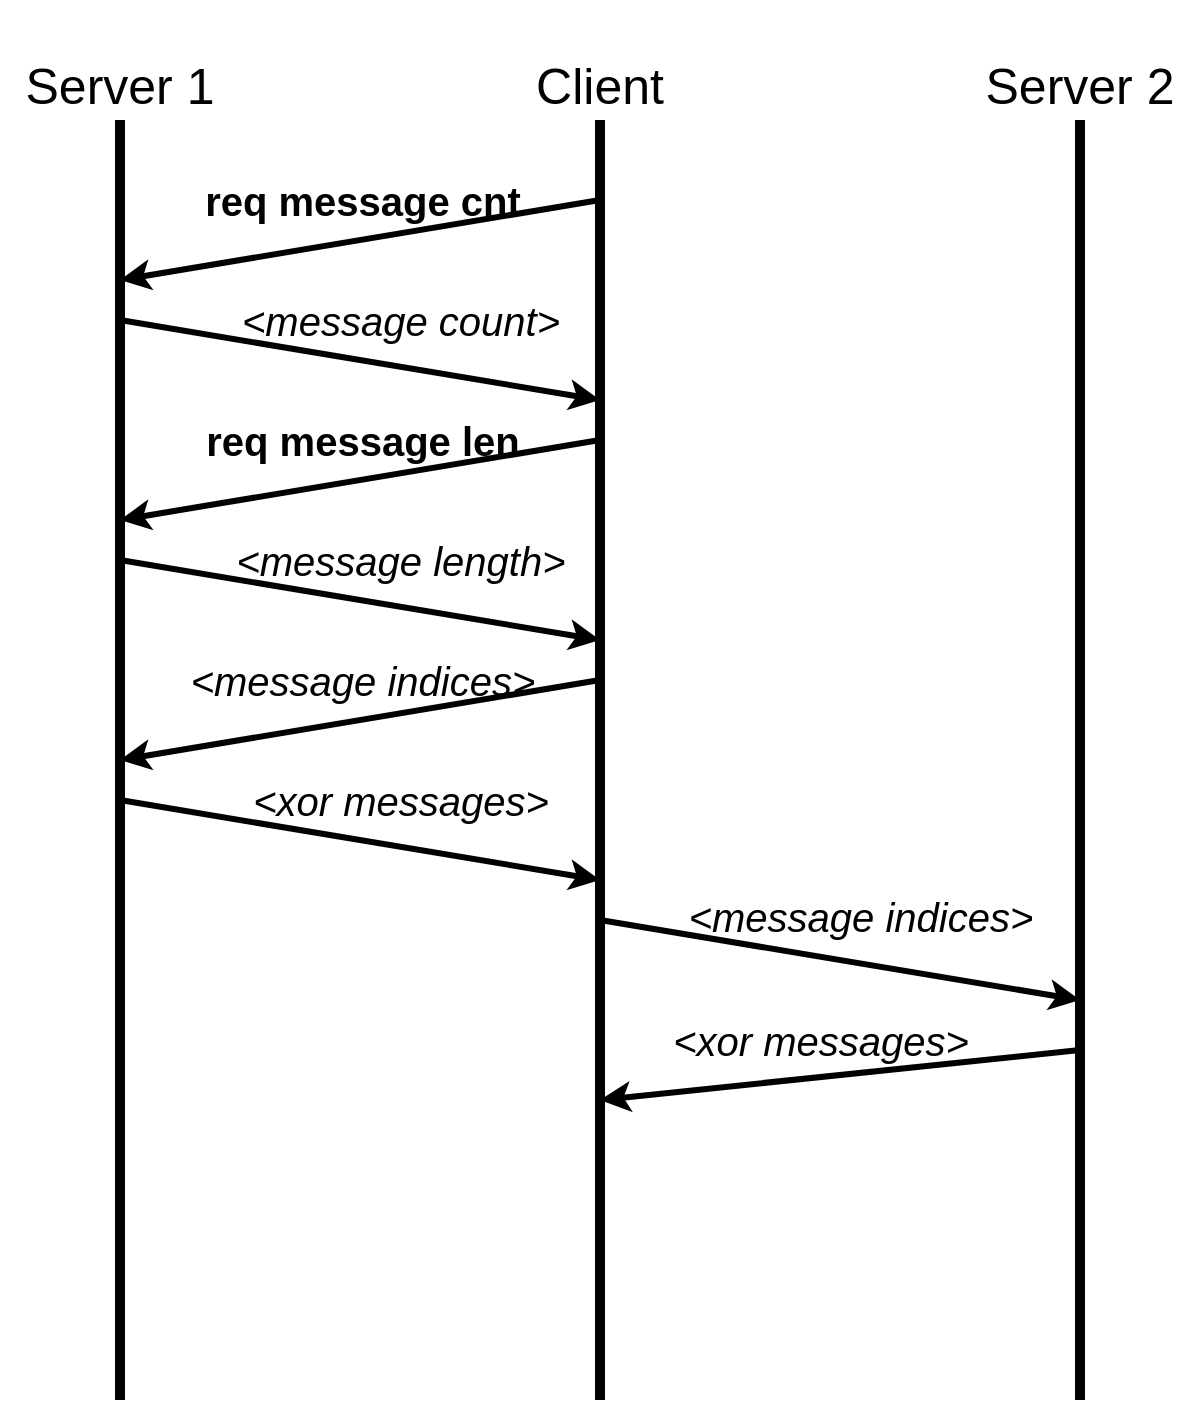 <mxfile version="12.9.10" type="device"><diagram id="UQ6Nx_HMme8i6GyGFiT_" name="Page-1"><mxGraphModel dx="1422" dy="783" grid="1" gridSize="10" guides="1" tooltips="1" connect="1" arrows="1" fold="1" page="1" pageScale="1" pageWidth="827" pageHeight="1169" math="0" shadow="0"><root><mxCell id="0"/><mxCell id="1" parent="0"/><mxCell id="4unPAJssKanFdiUwYw-S-1" value="" style="endArrow=none;html=1;strokeWidth=5;" edge="1" parent="1" target="4unPAJssKanFdiUwYw-S-5"><mxGeometry width="50" height="50" relative="1" as="geometry"><mxPoint x="200" y="720" as="sourcePoint"/><mxPoint x="200" y="80" as="targetPoint"/></mxGeometry></mxCell><mxCell id="4unPAJssKanFdiUwYw-S-2" value="" style="endArrow=none;html=1;strokeWidth=5;" edge="1" parent="1" target="4unPAJssKanFdiUwYw-S-6"><mxGeometry width="50" height="50" relative="1" as="geometry"><mxPoint x="680" y="720" as="sourcePoint"/><mxPoint x="680" y="80" as="targetPoint"/></mxGeometry></mxCell><mxCell id="4unPAJssKanFdiUwYw-S-3" value="" style="endArrow=none;html=1;strokeWidth=5;" edge="1" parent="1" target="4unPAJssKanFdiUwYw-S-4"><mxGeometry width="50" height="50" relative="1" as="geometry"><mxPoint x="440" y="720" as="sourcePoint"/><mxPoint x="440" y="80" as="targetPoint"/></mxGeometry></mxCell><mxCell id="4unPAJssKanFdiUwYw-S-4" value="Client" style="text;html=1;strokeColor=none;fillColor=none;align=center;verticalAlign=bottom;whiteSpace=wrap;rounded=0;fontSize=25;" vertex="1" parent="1"><mxGeometry x="370" y="20" width="140" height="60" as="geometry"/></mxCell><mxCell id="4unPAJssKanFdiUwYw-S-5" value="&lt;font style=&quot;font-size: 25px;&quot;&gt;Server 1&lt;br style=&quot;font-size: 25px;&quot;&gt;&lt;/font&gt;" style="text;html=1;strokeColor=none;fillColor=none;align=center;verticalAlign=bottom;whiteSpace=wrap;rounded=0;fontSize=25;" vertex="1" parent="1"><mxGeometry x="140" y="40" width="120" height="40" as="geometry"/></mxCell><mxCell id="4unPAJssKanFdiUwYw-S-6" value="&lt;font style=&quot;font-size: 25px&quot;&gt;Server 2&lt;br&gt;&lt;/font&gt;" style="text;html=1;strokeColor=none;fillColor=none;align=center;verticalAlign=bottom;whiteSpace=wrap;rounded=0;" vertex="1" parent="1"><mxGeometry x="620" y="40" width="120" height="40" as="geometry"/></mxCell><mxCell id="4unPAJssKanFdiUwYw-S-8" value="" style="endArrow=classic;html=1;strokeWidth=3;fontSize=25;" edge="1" parent="1"><mxGeometry width="50" height="50" relative="1" as="geometry"><mxPoint x="440" y="120" as="sourcePoint"/><mxPoint x="200" y="160" as="targetPoint"/></mxGeometry></mxCell><mxCell id="4unPAJssKanFdiUwYw-S-9" value="&lt;b&gt;req message cnt &lt;/b&gt;" style="text;html=1;align=center;verticalAlign=middle;resizable=0;points=[];fontSize=20;" vertex="1" connectable="0" parent="4unPAJssKanFdiUwYw-S-8"><mxGeometry x="0.385" y="1" relative="1" as="geometry"><mxPoint x="46.54" y="-28.77" as="offset"/></mxGeometry></mxCell><mxCell id="4unPAJssKanFdiUwYw-S-11" value="&lt;i&gt;&amp;lt;message count&amp;gt;&lt;/i&gt;" style="endArrow=classic;html=1;strokeWidth=3;fontSize=20;labelBackgroundColor=none;" edge="1" parent="1"><mxGeometry x="0.135" y="23" width="50" height="50" relative="1" as="geometry"><mxPoint x="200" y="180" as="sourcePoint"/><mxPoint x="440" y="220" as="targetPoint"/><mxPoint as="offset"/></mxGeometry></mxCell><mxCell id="4unPAJssKanFdiUwYw-S-19" value="" style="endArrow=classic;html=1;strokeWidth=3;fontSize=25;" edge="1" parent="1"><mxGeometry width="50" height="50" relative="1" as="geometry"><mxPoint x="440" y="240" as="sourcePoint"/><mxPoint x="200" y="280" as="targetPoint"/></mxGeometry></mxCell><mxCell id="4unPAJssKanFdiUwYw-S-20" value="&lt;b&gt;req message len &lt;/b&gt;" style="text;html=1;align=center;verticalAlign=middle;resizable=0;points=[];fontSize=20;" vertex="1" connectable="0" parent="4unPAJssKanFdiUwYw-S-19"><mxGeometry x="0.385" y="1" relative="1" as="geometry"><mxPoint x="46.54" y="-28.77" as="offset"/></mxGeometry></mxCell><mxCell id="4unPAJssKanFdiUwYw-S-23" value="&lt;i&gt;&amp;lt;message length&amp;gt;&lt;/i&gt;" style="endArrow=classic;html=1;strokeWidth=3;fontSize=20;labelBackgroundColor=none;" edge="1" parent="1"><mxGeometry x="0.135" y="23" width="50" height="50" relative="1" as="geometry"><mxPoint x="200" y="300" as="sourcePoint"/><mxPoint x="440" y="340" as="targetPoint"/><mxPoint as="offset"/></mxGeometry></mxCell><mxCell id="4unPAJssKanFdiUwYw-S-24" value="" style="endArrow=classic;html=1;strokeWidth=3;fontSize=25;" edge="1" parent="1"><mxGeometry width="50" height="50" relative="1" as="geometry"><mxPoint x="440" y="360" as="sourcePoint"/><mxPoint x="200" y="400" as="targetPoint"/></mxGeometry></mxCell><mxCell id="4unPAJssKanFdiUwYw-S-25" value="&lt;i&gt;&amp;lt;message &lt;span class=&quot;vg-ins&quot;&gt;&lt;span class=&quot;il or&quot;&gt;&lt;/span&gt;&lt;span class=&quot;if&quot;&gt;indices&lt;/span&gt;&lt;span class=&quot;first-slash&quot;&gt;&amp;gt;&lt;/span&gt;&lt;/span&gt;&lt;/i&gt;" style="text;html=1;align=center;verticalAlign=middle;resizable=0;points=[];fontSize=20;" vertex="1" connectable="0" parent="4unPAJssKanFdiUwYw-S-24"><mxGeometry x="0.385" y="1" relative="1" as="geometry"><mxPoint x="46.54" y="-28.77" as="offset"/></mxGeometry></mxCell><mxCell id="4unPAJssKanFdiUwYw-S-26" value="&lt;i&gt;&amp;lt;xor messages&amp;gt;&lt;/i&gt;" style="endArrow=classic;html=1;strokeWidth=3;fontSize=20;labelBackgroundColor=none;" edge="1" parent="1"><mxGeometry x="0.135" y="23" width="50" height="50" relative="1" as="geometry"><mxPoint x="200" y="420" as="sourcePoint"/><mxPoint x="440" y="460" as="targetPoint"/><mxPoint as="offset"/></mxGeometry></mxCell><mxCell id="4unPAJssKanFdiUwYw-S-27" value="" style="endArrow=classic;html=1;strokeWidth=3;fontSize=25;" edge="1" parent="1"><mxGeometry width="50" height="50" relative="1" as="geometry"><mxPoint x="440" y="480" as="sourcePoint"/><mxPoint x="680" y="520" as="targetPoint"/></mxGeometry></mxCell><mxCell id="4unPAJssKanFdiUwYw-S-28" value="&lt;i&gt;&amp;lt;message &lt;span class=&quot;vg-ins&quot;&gt;&lt;span class=&quot;il or&quot;&gt;&lt;/span&gt;&lt;span class=&quot;if&quot;&gt;indices&lt;/span&gt;&lt;span class=&quot;first-slash&quot;&gt;&amp;gt;&lt;/span&gt;&lt;/span&gt;&lt;/i&gt;" style="text;html=1;align=center;verticalAlign=middle;resizable=0;points=[];fontSize=20;" vertex="1" connectable="0" parent="4unPAJssKanFdiUwYw-S-27"><mxGeometry x="0.385" y="1" relative="1" as="geometry"><mxPoint x="-36.86" y="-28.77" as="offset"/></mxGeometry></mxCell><mxCell id="4unPAJssKanFdiUwYw-S-29" value="&lt;i&gt;&amp;lt;xor messages&amp;gt;&lt;/i&gt;" style="endArrow=classic;html=1;strokeWidth=3;fontSize=20;labelBackgroundColor=none;" edge="1" parent="1"><mxGeometry x="0.067" y="-18" width="50" height="50" relative="1" as="geometry"><mxPoint x="680" y="545" as="sourcePoint"/><mxPoint x="440" y="570" as="targetPoint"/><mxPoint as="offset"/></mxGeometry></mxCell></root></mxGraphModel></diagram></mxfile>